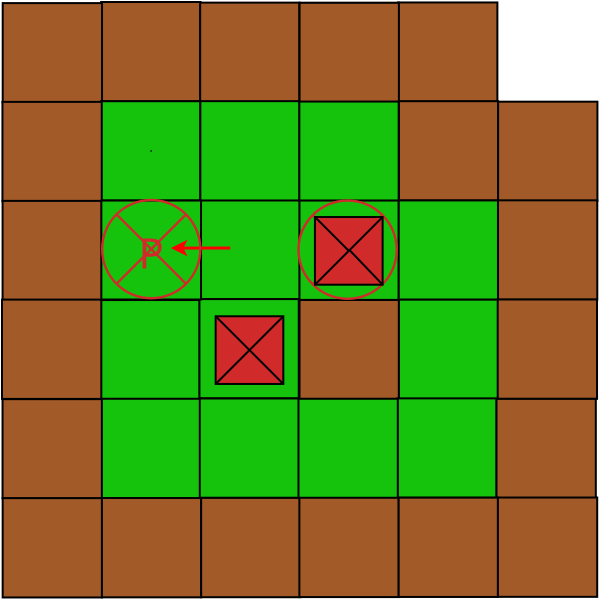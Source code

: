 <?xml version="1.0" encoding="UTF-8"?>
<dia:diagram xmlns:dia="http://www.lysator.liu.se/~alla/dia/">
  <dia:layer name="Background" visible="true" connectable="true" active="true">
    <dia:object type="Standard - Box" version="0" id="O0">
      <dia:attribute name="obj_pos">
        <dia:point val="15.1,10.011"/>
      </dia:attribute>
      <dia:attribute name="obj_bb">
        <dia:rectangle val="15.05,9.961;20.116,15.027"/>
      </dia:attribute>
      <dia:attribute name="elem_corner">
        <dia:point val="15.1,10.011"/>
      </dia:attribute>
      <dia:attribute name="elem_width">
        <dia:real val="4.966"/>
      </dia:attribute>
      <dia:attribute name="elem_height">
        <dia:real val="4.966"/>
      </dia:attribute>
      <dia:attribute name="inner_color">
        <dia:color val="#a15a28ff"/>
      </dia:attribute>
      <dia:attribute name="show_background">
        <dia:boolean val="true"/>
      </dia:attribute>
      <dia:attribute name="aspect">
        <dia:enum val="2"/>
      </dia:attribute>
    </dia:object>
    <dia:object type="Standard - Box" version="0" id="O1">
      <dia:attribute name="obj_pos">
        <dia:point val="20.05,10.042"/>
      </dia:attribute>
      <dia:attribute name="obj_bb">
        <dia:rectangle val="20.0,9.992;25.065,15.058"/>
      </dia:attribute>
      <dia:attribute name="elem_corner">
        <dia:point val="20.05,10.042"/>
      </dia:attribute>
      <dia:attribute name="elem_width">
        <dia:real val="4.966"/>
      </dia:attribute>
      <dia:attribute name="elem_height">
        <dia:real val="4.966"/>
      </dia:attribute>
      <dia:attribute name="inner_color">
        <dia:color val="#a15a28ff"/>
      </dia:attribute>
      <dia:attribute name="show_background">
        <dia:boolean val="true"/>
      </dia:attribute>
      <dia:attribute name="aspect">
        <dia:enum val="2"/>
      </dia:attribute>
    </dia:object>
    <dia:object type="Standard - Box" version="0" id="O2">
      <dia:attribute name="obj_pos">
        <dia:point val="10.177,10.066"/>
      </dia:attribute>
      <dia:attribute name="obj_bb">
        <dia:rectangle val="10.127,10.016;15.192,15.082"/>
      </dia:attribute>
      <dia:attribute name="elem_corner">
        <dia:point val="10.177,10.066"/>
      </dia:attribute>
      <dia:attribute name="elem_width">
        <dia:real val="4.966"/>
      </dia:attribute>
      <dia:attribute name="elem_height">
        <dia:real val="4.966"/>
      </dia:attribute>
      <dia:attribute name="inner_color">
        <dia:color val="#a15a28ff"/>
      </dia:attribute>
      <dia:attribute name="show_background">
        <dia:boolean val="true"/>
      </dia:attribute>
      <dia:attribute name="aspect">
        <dia:enum val="2"/>
      </dia:attribute>
    </dia:object>
    <dia:object type="Standard - Box" version="0" id="O3">
      <dia:attribute name="obj_pos">
        <dia:point val="15.09,14.972"/>
      </dia:attribute>
      <dia:attribute name="obj_bb">
        <dia:rectangle val="15.04,14.922;20.105,19.988"/>
      </dia:attribute>
      <dia:attribute name="elem_corner">
        <dia:point val="15.09,14.972"/>
      </dia:attribute>
      <dia:attribute name="elem_width">
        <dia:real val="4.966"/>
      </dia:attribute>
      <dia:attribute name="elem_height">
        <dia:real val="4.966"/>
      </dia:attribute>
      <dia:attribute name="inner_color">
        <dia:color val="#15c30dff"/>
      </dia:attribute>
      <dia:attribute name="show_background">
        <dia:boolean val="true"/>
      </dia:attribute>
      <dia:attribute name="aspect">
        <dia:enum val="2"/>
      </dia:attribute>
    </dia:object>
    <dia:object type="Standard - Box" version="0" id="O4">
      <dia:attribute name="obj_pos">
        <dia:point val="10.164,15.005"/>
      </dia:attribute>
      <dia:attribute name="obj_bb">
        <dia:rectangle val="10.114,14.954;15.18,20.02"/>
      </dia:attribute>
      <dia:attribute name="elem_corner">
        <dia:point val="10.164,15.005"/>
      </dia:attribute>
      <dia:attribute name="elem_width">
        <dia:real val="4.966"/>
      </dia:attribute>
      <dia:attribute name="elem_height">
        <dia:real val="4.966"/>
      </dia:attribute>
      <dia:attribute name="inner_color">
        <dia:color val="#a15a28ff"/>
      </dia:attribute>
      <dia:attribute name="show_background">
        <dia:boolean val="true"/>
      </dia:attribute>
      <dia:attribute name="aspect">
        <dia:enum val="2"/>
      </dia:attribute>
    </dia:object>
    <dia:object type="Standard - Box" version="0" id="O5">
      <dia:attribute name="obj_pos">
        <dia:point val="10.171,19.955"/>
      </dia:attribute>
      <dia:attribute name="obj_bb">
        <dia:rectangle val="10.12,19.905;15.186,24.971"/>
      </dia:attribute>
      <dia:attribute name="elem_corner">
        <dia:point val="10.171,19.955"/>
      </dia:attribute>
      <dia:attribute name="elem_width">
        <dia:real val="4.966"/>
      </dia:attribute>
      <dia:attribute name="elem_height">
        <dia:real val="4.966"/>
      </dia:attribute>
      <dia:attribute name="inner_color">
        <dia:color val="#a15a28ff"/>
      </dia:attribute>
      <dia:attribute name="show_background">
        <dia:boolean val="true"/>
      </dia:attribute>
      <dia:attribute name="aspect">
        <dia:enum val="2"/>
      </dia:attribute>
    </dia:object>
    <dia:object type="Standard - Box" version="0" id="O6">
      <dia:attribute name="obj_pos">
        <dia:point val="20.07,19.91"/>
      </dia:attribute>
      <dia:attribute name="obj_bb">
        <dia:rectangle val="20.02,19.86;25.086,24.926"/>
      </dia:attribute>
      <dia:attribute name="elem_corner">
        <dia:point val="20.07,19.91"/>
      </dia:attribute>
      <dia:attribute name="elem_width">
        <dia:real val="4.966"/>
      </dia:attribute>
      <dia:attribute name="elem_height">
        <dia:real val="4.966"/>
      </dia:attribute>
      <dia:attribute name="inner_color">
        <dia:color val="#15c30dff"/>
      </dia:attribute>
      <dia:attribute name="show_background">
        <dia:boolean val="true"/>
      </dia:attribute>
      <dia:attribute name="aspect">
        <dia:enum val="2"/>
      </dia:attribute>
    </dia:object>
    <dia:object type="Standard - Box" version="0" id="O7">
      <dia:attribute name="obj_pos">
        <dia:point val="20.059,14.969"/>
      </dia:attribute>
      <dia:attribute name="obj_bb">
        <dia:rectangle val="20.009,14.919;25.075,19.985"/>
      </dia:attribute>
      <dia:attribute name="elem_corner">
        <dia:point val="20.059,14.969"/>
      </dia:attribute>
      <dia:attribute name="elem_width">
        <dia:real val="4.966"/>
      </dia:attribute>
      <dia:attribute name="elem_height">
        <dia:real val="4.966"/>
      </dia:attribute>
      <dia:attribute name="inner_color">
        <dia:color val="#15c30dff"/>
      </dia:attribute>
      <dia:attribute name="show_background">
        <dia:boolean val="true"/>
      </dia:attribute>
      <dia:attribute name="aspect">
        <dia:enum val="2"/>
      </dia:attribute>
    </dia:object>
    <dia:object type="Standard - Box" version="0" id="O8">
      <dia:attribute name="obj_pos">
        <dia:point val="25.027,10.054"/>
      </dia:attribute>
      <dia:attribute name="obj_bb">
        <dia:rectangle val="24.977,10.004;30.043,15.07"/>
      </dia:attribute>
      <dia:attribute name="elem_corner">
        <dia:point val="25.027,10.054"/>
      </dia:attribute>
      <dia:attribute name="elem_width">
        <dia:real val="4.966"/>
      </dia:attribute>
      <dia:attribute name="elem_height">
        <dia:real val="4.966"/>
      </dia:attribute>
      <dia:attribute name="show_background">
        <dia:boolean val="true"/>
      </dia:attribute>
      <dia:attribute name="aspect">
        <dia:enum val="2"/>
      </dia:attribute>
    </dia:object>
    <dia:object type="Standard - Box" version="0" id="O9">
      <dia:attribute name="obj_pos">
        <dia:point val="25.031,14.985"/>
      </dia:attribute>
      <dia:attribute name="obj_bb">
        <dia:rectangle val="24.981,14.935;30.046,20.001"/>
      </dia:attribute>
      <dia:attribute name="elem_corner">
        <dia:point val="25.031,14.985"/>
      </dia:attribute>
      <dia:attribute name="elem_width">
        <dia:real val="4.966"/>
      </dia:attribute>
      <dia:attribute name="elem_height">
        <dia:real val="4.966"/>
      </dia:attribute>
      <dia:attribute name="show_background">
        <dia:boolean val="true"/>
      </dia:attribute>
      <dia:attribute name="aspect">
        <dia:enum val="2"/>
      </dia:attribute>
    </dia:object>
    <dia:object type="Standard - Box" version="0" id="O10">
      <dia:attribute name="obj_pos">
        <dia:point val="25.04,19.939"/>
      </dia:attribute>
      <dia:attribute name="obj_bb">
        <dia:rectangle val="24.99,19.889;30.055,24.955"/>
      </dia:attribute>
      <dia:attribute name="elem_corner">
        <dia:point val="25.04,19.939"/>
      </dia:attribute>
      <dia:attribute name="elem_width">
        <dia:real val="4.966"/>
      </dia:attribute>
      <dia:attribute name="elem_height">
        <dia:real val="4.966"/>
      </dia:attribute>
      <dia:attribute name="show_background">
        <dia:boolean val="true"/>
      </dia:attribute>
      <dia:attribute name="aspect">
        <dia:enum val="2"/>
      </dia:attribute>
    </dia:object>
    <dia:object type="Standard - Box" version="0" id="O11">
      <dia:attribute name="obj_pos">
        <dia:point val="29.945,10.034"/>
      </dia:attribute>
      <dia:attribute name="obj_bb">
        <dia:rectangle val="29.895,9.984;34.961,15.05"/>
      </dia:attribute>
      <dia:attribute name="elem_corner">
        <dia:point val="29.945,10.034"/>
      </dia:attribute>
      <dia:attribute name="elem_width">
        <dia:real val="4.966"/>
      </dia:attribute>
      <dia:attribute name="elem_height">
        <dia:real val="4.966"/>
      </dia:attribute>
      <dia:attribute name="inner_color">
        <dia:color val="#a15a28ff"/>
      </dia:attribute>
      <dia:attribute name="show_background">
        <dia:boolean val="true"/>
      </dia:attribute>
      <dia:attribute name="aspect">
        <dia:enum val="2"/>
      </dia:attribute>
    </dia:object>
    <dia:object type="Standard - Box" version="0" id="O12">
      <dia:attribute name="obj_pos">
        <dia:point val="25.021,10.051"/>
      </dia:attribute>
      <dia:attribute name="obj_bb">
        <dia:rectangle val="24.971,10.001;30.037,15.066"/>
      </dia:attribute>
      <dia:attribute name="elem_corner">
        <dia:point val="25.021,10.051"/>
      </dia:attribute>
      <dia:attribute name="elem_width">
        <dia:real val="4.966"/>
      </dia:attribute>
      <dia:attribute name="elem_height">
        <dia:real val="4.966"/>
      </dia:attribute>
      <dia:attribute name="inner_color">
        <dia:color val="#a15a28ff"/>
      </dia:attribute>
      <dia:attribute name="show_background">
        <dia:boolean val="true"/>
      </dia:attribute>
      <dia:attribute name="aspect">
        <dia:enum val="2"/>
      </dia:attribute>
    </dia:object>
    <dia:object type="Standard - Box" version="0" id="O13">
      <dia:attribute name="obj_pos">
        <dia:point val="29.984,14.97"/>
      </dia:attribute>
      <dia:attribute name="obj_bb">
        <dia:rectangle val="29.934,14.92;35.0,19.986"/>
      </dia:attribute>
      <dia:attribute name="elem_corner">
        <dia:point val="29.984,14.97"/>
      </dia:attribute>
      <dia:attribute name="elem_width">
        <dia:real val="4.966"/>
      </dia:attribute>
      <dia:attribute name="elem_height">
        <dia:real val="4.966"/>
      </dia:attribute>
      <dia:attribute name="inner_color">
        <dia:color val="#a15a28ff"/>
      </dia:attribute>
      <dia:attribute name="show_background">
        <dia:boolean val="true"/>
      </dia:attribute>
      <dia:attribute name="aspect">
        <dia:enum val="2"/>
      </dia:attribute>
    </dia:object>
    <dia:object type="Standard - Box" version="0" id="O14">
      <dia:attribute name="obj_pos">
        <dia:point val="34.947,14.995"/>
      </dia:attribute>
      <dia:attribute name="obj_bb">
        <dia:rectangle val="34.897,14.945;39.962,20.011"/>
      </dia:attribute>
      <dia:attribute name="elem_corner">
        <dia:point val="34.947,14.995"/>
      </dia:attribute>
      <dia:attribute name="elem_width">
        <dia:real val="4.966"/>
      </dia:attribute>
      <dia:attribute name="elem_height">
        <dia:real val="4.966"/>
      </dia:attribute>
      <dia:attribute name="inner_color">
        <dia:color val="#a15a28ff"/>
      </dia:attribute>
      <dia:attribute name="show_background">
        <dia:boolean val="true"/>
      </dia:attribute>
      <dia:attribute name="aspect">
        <dia:enum val="2"/>
      </dia:attribute>
    </dia:object>
    <dia:object type="Standard - Box" version="0" id="O15">
      <dia:attribute name="obj_pos">
        <dia:point val="25.009,14.989"/>
      </dia:attribute>
      <dia:attribute name="obj_bb">
        <dia:rectangle val="24.959,14.939;30.025,20.004"/>
      </dia:attribute>
      <dia:attribute name="elem_corner">
        <dia:point val="25.009,14.989"/>
      </dia:attribute>
      <dia:attribute name="elem_width">
        <dia:real val="4.966"/>
      </dia:attribute>
      <dia:attribute name="elem_height">
        <dia:real val="4.966"/>
      </dia:attribute>
      <dia:attribute name="inner_color">
        <dia:color val="#15c30dff"/>
      </dia:attribute>
      <dia:attribute name="show_background">
        <dia:boolean val="true"/>
      </dia:attribute>
      <dia:attribute name="aspect">
        <dia:enum val="2"/>
      </dia:attribute>
    </dia:object>
    <dia:object type="Standard - Box" version="0" id="O16">
      <dia:attribute name="obj_pos">
        <dia:point val="25.015,19.939"/>
      </dia:attribute>
      <dia:attribute name="obj_bb">
        <dia:rectangle val="24.965,19.889;30.031,24.955"/>
      </dia:attribute>
      <dia:attribute name="elem_corner">
        <dia:point val="25.015,19.939"/>
      </dia:attribute>
      <dia:attribute name="elem_width">
        <dia:real val="4.966"/>
      </dia:attribute>
      <dia:attribute name="elem_height">
        <dia:real val="4.966"/>
      </dia:attribute>
      <dia:attribute name="inner_color">
        <dia:color val="#15c30dff"/>
      </dia:attribute>
      <dia:attribute name="show_background">
        <dia:boolean val="true"/>
      </dia:attribute>
      <dia:attribute name="aspect">
        <dia:enum val="2"/>
      </dia:attribute>
    </dia:object>
    <dia:object type="Standard - Box" version="0" id="O17">
      <dia:attribute name="obj_pos">
        <dia:point val="29.978,19.933"/>
      </dia:attribute>
      <dia:attribute name="obj_bb">
        <dia:rectangle val="29.928,19.883;34.994,24.948"/>
      </dia:attribute>
      <dia:attribute name="elem_corner">
        <dia:point val="29.978,19.933"/>
      </dia:attribute>
      <dia:attribute name="elem_width">
        <dia:real val="4.966"/>
      </dia:attribute>
      <dia:attribute name="elem_height">
        <dia:real val="4.966"/>
      </dia:attribute>
      <dia:attribute name="inner_color">
        <dia:color val="#15c30dff"/>
      </dia:attribute>
      <dia:attribute name="show_background">
        <dia:boolean val="true"/>
      </dia:attribute>
      <dia:attribute name="aspect">
        <dia:enum val="2"/>
      </dia:attribute>
    </dia:object>
    <dia:object type="Standard - Box" version="0" id="O18">
      <dia:attribute name="obj_pos">
        <dia:point val="34.94,19.927"/>
      </dia:attribute>
      <dia:attribute name="obj_bb">
        <dia:rectangle val="34.89,19.877;39.956,24.942"/>
      </dia:attribute>
      <dia:attribute name="elem_corner">
        <dia:point val="34.94,19.927"/>
      </dia:attribute>
      <dia:attribute name="elem_width">
        <dia:real val="4.966"/>
      </dia:attribute>
      <dia:attribute name="elem_height">
        <dia:real val="4.966"/>
      </dia:attribute>
      <dia:attribute name="inner_color">
        <dia:color val="#a15a28ff"/>
      </dia:attribute>
      <dia:attribute name="show_background">
        <dia:boolean val="true"/>
      </dia:attribute>
      <dia:attribute name="aspect">
        <dia:enum val="2"/>
      </dia:attribute>
    </dia:object>
    <dia:object type="Standard - Box" version="0" id="O19">
      <dia:attribute name="obj_pos">
        <dia:point val="15.064,24.913"/>
      </dia:attribute>
      <dia:attribute name="obj_bb">
        <dia:rectangle val="15.014,24.863;20.079,29.929"/>
      </dia:attribute>
      <dia:attribute name="elem_corner">
        <dia:point val="15.064,24.913"/>
      </dia:attribute>
      <dia:attribute name="elem_width">
        <dia:real val="4.966"/>
      </dia:attribute>
      <dia:attribute name="elem_height">
        <dia:real val="4.966"/>
      </dia:attribute>
      <dia:attribute name="inner_color">
        <dia:color val="#15c30dff"/>
      </dia:attribute>
      <dia:attribute name="show_background">
        <dia:boolean val="true"/>
      </dia:attribute>
      <dia:attribute name="aspect">
        <dia:enum val="2"/>
      </dia:attribute>
    </dia:object>
    <dia:object type="Standard - Box" version="0" id="O20">
      <dia:attribute name="obj_pos">
        <dia:point val="20.013,24.866"/>
      </dia:attribute>
      <dia:attribute name="obj_bb">
        <dia:rectangle val="19.963,24.817;25.029,29.882"/>
      </dia:attribute>
      <dia:attribute name="elem_corner">
        <dia:point val="20.013,24.866"/>
      </dia:attribute>
      <dia:attribute name="elem_width">
        <dia:real val="4.966"/>
      </dia:attribute>
      <dia:attribute name="elem_height">
        <dia:real val="4.966"/>
      </dia:attribute>
      <dia:attribute name="inner_color">
        <dia:color val="#15c30dff"/>
      </dia:attribute>
      <dia:attribute name="show_background">
        <dia:boolean val="true"/>
      </dia:attribute>
      <dia:attribute name="aspect">
        <dia:enum val="2"/>
      </dia:attribute>
    </dia:object>
    <dia:object type="Standard - Box" version="0" id="O21">
      <dia:attribute name="obj_pos">
        <dia:point val="10.142,24.891"/>
      </dia:attribute>
      <dia:attribute name="obj_bb">
        <dia:rectangle val="10.092,24.841;15.158,29.907"/>
      </dia:attribute>
      <dia:attribute name="elem_corner">
        <dia:point val="10.142,24.891"/>
      </dia:attribute>
      <dia:attribute name="elem_width">
        <dia:real val="4.966"/>
      </dia:attribute>
      <dia:attribute name="elem_height">
        <dia:real val="4.966"/>
      </dia:attribute>
      <dia:attribute name="inner_color">
        <dia:color val="#a15a28ff"/>
      </dia:attribute>
      <dia:attribute name="show_background">
        <dia:boolean val="true"/>
      </dia:attribute>
      <dia:attribute name="aspect">
        <dia:enum val="2"/>
      </dia:attribute>
    </dia:object>
    <dia:object type="Standard - Box" version="0" id="O22">
      <dia:attribute name="obj_pos">
        <dia:point val="15.107,29.849"/>
      </dia:attribute>
      <dia:attribute name="obj_bb">
        <dia:rectangle val="15.057,29.799;20.123,34.865"/>
      </dia:attribute>
      <dia:attribute name="elem_corner">
        <dia:point val="15.107,29.849"/>
      </dia:attribute>
      <dia:attribute name="elem_width">
        <dia:real val="4.966"/>
      </dia:attribute>
      <dia:attribute name="elem_height">
        <dia:real val="4.966"/>
      </dia:attribute>
      <dia:attribute name="inner_color">
        <dia:color val="#15c30dff"/>
      </dia:attribute>
      <dia:attribute name="show_background">
        <dia:boolean val="true"/>
      </dia:attribute>
      <dia:attribute name="aspect">
        <dia:enum val="2"/>
      </dia:attribute>
    </dia:object>
    <dia:object type="Standard - Box" version="0" id="O23">
      <dia:attribute name="obj_pos">
        <dia:point val="20.031,29.835"/>
      </dia:attribute>
      <dia:attribute name="obj_bb">
        <dia:rectangle val="19.981,29.785;25.047,34.851"/>
      </dia:attribute>
      <dia:attribute name="elem_corner">
        <dia:point val="20.031,29.835"/>
      </dia:attribute>
      <dia:attribute name="elem_width">
        <dia:real val="4.966"/>
      </dia:attribute>
      <dia:attribute name="elem_height">
        <dia:real val="4.966"/>
      </dia:attribute>
      <dia:attribute name="inner_color">
        <dia:color val="#15c30dff"/>
      </dia:attribute>
      <dia:attribute name="show_background">
        <dia:boolean val="true"/>
      </dia:attribute>
      <dia:attribute name="aspect">
        <dia:enum val="2"/>
      </dia:attribute>
    </dia:object>
    <dia:object type="Standard - Box" version="0" id="O24">
      <dia:attribute name="obj_pos">
        <dia:point val="10.169,29.868"/>
      </dia:attribute>
      <dia:attribute name="obj_bb">
        <dia:rectangle val="10.119,29.818;15.184,34.883"/>
      </dia:attribute>
      <dia:attribute name="elem_corner">
        <dia:point val="10.169,29.868"/>
      </dia:attribute>
      <dia:attribute name="elem_width">
        <dia:real val="4.966"/>
      </dia:attribute>
      <dia:attribute name="elem_height">
        <dia:real val="4.966"/>
      </dia:attribute>
      <dia:attribute name="inner_color">
        <dia:color val="#a15a28ff"/>
      </dia:attribute>
      <dia:attribute name="show_background">
        <dia:boolean val="true"/>
      </dia:attribute>
      <dia:attribute name="aspect">
        <dia:enum val="2"/>
      </dia:attribute>
    </dia:object>
    <dia:object type="Standard - Box" version="0" id="O25">
      <dia:attribute name="obj_pos">
        <dia:point val="10.175,34.818"/>
      </dia:attribute>
      <dia:attribute name="obj_bb">
        <dia:rectangle val="10.125,34.768;15.191,39.834"/>
      </dia:attribute>
      <dia:attribute name="elem_corner">
        <dia:point val="10.175,34.818"/>
      </dia:attribute>
      <dia:attribute name="elem_width">
        <dia:real val="4.966"/>
      </dia:attribute>
      <dia:attribute name="elem_height">
        <dia:real val="4.966"/>
      </dia:attribute>
      <dia:attribute name="inner_color">
        <dia:color val="#a15a28ff"/>
      </dia:attribute>
      <dia:attribute name="show_background">
        <dia:boolean val="true"/>
      </dia:attribute>
      <dia:attribute name="aspect">
        <dia:enum val="2"/>
      </dia:attribute>
    </dia:object>
    <dia:object type="Standard - Box" version="0" id="O26">
      <dia:attribute name="obj_pos">
        <dia:point val="15.137,34.812"/>
      </dia:attribute>
      <dia:attribute name="obj_bb">
        <dia:rectangle val="15.087,34.762;20.153,39.828"/>
      </dia:attribute>
      <dia:attribute name="elem_corner">
        <dia:point val="15.137,34.812"/>
      </dia:attribute>
      <dia:attribute name="elem_width">
        <dia:real val="4.966"/>
      </dia:attribute>
      <dia:attribute name="elem_height">
        <dia:real val="4.966"/>
      </dia:attribute>
      <dia:attribute name="inner_color">
        <dia:color val="#a15a28ff"/>
      </dia:attribute>
      <dia:attribute name="show_background">
        <dia:boolean val="true"/>
      </dia:attribute>
      <dia:attribute name="aspect">
        <dia:enum val="2"/>
      </dia:attribute>
    </dia:object>
    <dia:object type="Standard - Box" version="0" id="O27">
      <dia:attribute name="obj_pos">
        <dia:point val="20.1,34.806"/>
      </dia:attribute>
      <dia:attribute name="obj_bb">
        <dia:rectangle val="20.05,34.756;25.116,39.821"/>
      </dia:attribute>
      <dia:attribute name="elem_corner">
        <dia:point val="20.1,34.806"/>
      </dia:attribute>
      <dia:attribute name="elem_width">
        <dia:real val="4.966"/>
      </dia:attribute>
      <dia:attribute name="elem_height">
        <dia:real val="4.966"/>
      </dia:attribute>
      <dia:attribute name="inner_color">
        <dia:color val="#a15a28ff"/>
      </dia:attribute>
      <dia:attribute name="show_background">
        <dia:boolean val="true"/>
      </dia:attribute>
      <dia:attribute name="aspect">
        <dia:enum val="2"/>
      </dia:attribute>
    </dia:object>
    <dia:object type="Standard - Box" version="0" id="O28">
      <dia:attribute name="obj_pos">
        <dia:point val="29.977,24.894"/>
      </dia:attribute>
      <dia:attribute name="obj_bb">
        <dia:rectangle val="29.927,24.844;34.993,29.91"/>
      </dia:attribute>
      <dia:attribute name="elem_corner">
        <dia:point val="29.977,24.894"/>
      </dia:attribute>
      <dia:attribute name="elem_width">
        <dia:real val="4.966"/>
      </dia:attribute>
      <dia:attribute name="elem_height">
        <dia:real val="4.966"/>
      </dia:attribute>
      <dia:attribute name="inner_color">
        <dia:color val="#15c30dff"/>
      </dia:attribute>
      <dia:attribute name="show_background">
        <dia:boolean val="true"/>
      </dia:attribute>
      <dia:attribute name="aspect">
        <dia:enum val="2"/>
      </dia:attribute>
    </dia:object>
    <dia:object type="Standard - Box" version="0" id="O29">
      <dia:attribute name="obj_pos">
        <dia:point val="34.927,24.886"/>
      </dia:attribute>
      <dia:attribute name="obj_bb">
        <dia:rectangle val="34.877,24.836;39.943,29.902"/>
      </dia:attribute>
      <dia:attribute name="elem_corner">
        <dia:point val="34.927,24.886"/>
      </dia:attribute>
      <dia:attribute name="elem_width">
        <dia:real val="4.966"/>
      </dia:attribute>
      <dia:attribute name="elem_height">
        <dia:real val="4.966"/>
      </dia:attribute>
      <dia:attribute name="inner_color">
        <dia:color val="#a15a28ff"/>
      </dia:attribute>
      <dia:attribute name="show_background">
        <dia:boolean val="true"/>
      </dia:attribute>
      <dia:attribute name="aspect">
        <dia:enum val="2"/>
      </dia:attribute>
    </dia:object>
    <dia:object type="Standard - Box" version="0" id="O30">
      <dia:attribute name="obj_pos">
        <dia:point val="25.017,24.911"/>
      </dia:attribute>
      <dia:attribute name="obj_bb">
        <dia:rectangle val="24.967,24.861;30.033,29.926"/>
      </dia:attribute>
      <dia:attribute name="elem_corner">
        <dia:point val="25.017,24.911"/>
      </dia:attribute>
      <dia:attribute name="elem_width">
        <dia:real val="4.966"/>
      </dia:attribute>
      <dia:attribute name="elem_height">
        <dia:real val="4.966"/>
      </dia:attribute>
      <dia:attribute name="inner_color">
        <dia:color val="#a15a28ff"/>
      </dia:attribute>
      <dia:attribute name="show_background">
        <dia:boolean val="true"/>
      </dia:attribute>
      <dia:attribute name="aspect">
        <dia:enum val="2"/>
      </dia:attribute>
    </dia:object>
    <dia:object type="Standard - Box" version="0" id="O31">
      <dia:attribute name="obj_pos">
        <dia:point val="29.905,29.83"/>
      </dia:attribute>
      <dia:attribute name="obj_bb">
        <dia:rectangle val="29.855,29.78;34.921,34.846"/>
      </dia:attribute>
      <dia:attribute name="elem_corner">
        <dia:point val="29.905,29.83"/>
      </dia:attribute>
      <dia:attribute name="elem_width">
        <dia:real val="4.966"/>
      </dia:attribute>
      <dia:attribute name="elem_height">
        <dia:real val="4.966"/>
      </dia:attribute>
      <dia:attribute name="inner_color">
        <dia:color val="#15c30dff"/>
      </dia:attribute>
      <dia:attribute name="show_background">
        <dia:boolean val="true"/>
      </dia:attribute>
      <dia:attribute name="aspect">
        <dia:enum val="2"/>
      </dia:attribute>
    </dia:object>
    <dia:object type="Standard - Box" version="0" id="O32">
      <dia:attribute name="obj_pos">
        <dia:point val="34.867,29.855"/>
      </dia:attribute>
      <dia:attribute name="obj_bb">
        <dia:rectangle val="34.818,29.805;39.883,34.87"/>
      </dia:attribute>
      <dia:attribute name="elem_corner">
        <dia:point val="34.867,29.855"/>
      </dia:attribute>
      <dia:attribute name="elem_width">
        <dia:real val="4.966"/>
      </dia:attribute>
      <dia:attribute name="elem_height">
        <dia:real val="4.966"/>
      </dia:attribute>
      <dia:attribute name="inner_color">
        <dia:color val="#a15a28ff"/>
      </dia:attribute>
      <dia:attribute name="show_background">
        <dia:boolean val="true"/>
      </dia:attribute>
      <dia:attribute name="aspect">
        <dia:enum val="2"/>
      </dia:attribute>
    </dia:object>
    <dia:object type="Standard - Box" version="0" id="O33">
      <dia:attribute name="obj_pos">
        <dia:point val="24.966,29.849"/>
      </dia:attribute>
      <dia:attribute name="obj_bb">
        <dia:rectangle val="24.916,29.799;29.982,34.864"/>
      </dia:attribute>
      <dia:attribute name="elem_corner">
        <dia:point val="24.966,29.849"/>
      </dia:attribute>
      <dia:attribute name="elem_width">
        <dia:real val="4.966"/>
      </dia:attribute>
      <dia:attribute name="elem_height">
        <dia:real val="4.966"/>
      </dia:attribute>
      <dia:attribute name="inner_color">
        <dia:color val="#15c30dff"/>
      </dia:attribute>
      <dia:attribute name="show_background">
        <dia:boolean val="true"/>
      </dia:attribute>
      <dia:attribute name="aspect">
        <dia:enum val="2"/>
      </dia:attribute>
    </dia:object>
    <dia:object type="Standard - Box" version="0" id="O34">
      <dia:attribute name="obj_pos">
        <dia:point val="25.011,34.799"/>
      </dia:attribute>
      <dia:attribute name="obj_bb">
        <dia:rectangle val="24.961,34.749;30.027,39.815"/>
      </dia:attribute>
      <dia:attribute name="elem_corner">
        <dia:point val="25.011,34.799"/>
      </dia:attribute>
      <dia:attribute name="elem_width">
        <dia:real val="4.966"/>
      </dia:attribute>
      <dia:attribute name="elem_height">
        <dia:real val="4.966"/>
      </dia:attribute>
      <dia:attribute name="inner_color">
        <dia:color val="#a15a28ff"/>
      </dia:attribute>
      <dia:attribute name="show_background">
        <dia:boolean val="true"/>
      </dia:attribute>
      <dia:attribute name="aspect">
        <dia:enum val="2"/>
      </dia:attribute>
    </dia:object>
    <dia:object type="Standard - Box" version="0" id="O35">
      <dia:attribute name="obj_pos">
        <dia:point val="29.974,34.793"/>
      </dia:attribute>
      <dia:attribute name="obj_bb">
        <dia:rectangle val="29.924,34.743;34.989,39.809"/>
      </dia:attribute>
      <dia:attribute name="elem_corner">
        <dia:point val="29.974,34.793"/>
      </dia:attribute>
      <dia:attribute name="elem_width">
        <dia:real val="4.966"/>
      </dia:attribute>
      <dia:attribute name="elem_height">
        <dia:real val="4.966"/>
      </dia:attribute>
      <dia:attribute name="inner_color">
        <dia:color val="#a15a28ff"/>
      </dia:attribute>
      <dia:attribute name="show_background">
        <dia:boolean val="true"/>
      </dia:attribute>
      <dia:attribute name="aspect">
        <dia:enum val="2"/>
      </dia:attribute>
    </dia:object>
    <dia:object type="Standard - Box" version="0" id="O36">
      <dia:attribute name="obj_pos">
        <dia:point val="34.936,34.787"/>
      </dia:attribute>
      <dia:attribute name="obj_bb">
        <dia:rectangle val="34.886,34.737;39.952,39.803"/>
      </dia:attribute>
      <dia:attribute name="elem_corner">
        <dia:point val="34.936,34.787"/>
      </dia:attribute>
      <dia:attribute name="elem_width">
        <dia:real val="4.966"/>
      </dia:attribute>
      <dia:attribute name="elem_height">
        <dia:real val="4.966"/>
      </dia:attribute>
      <dia:attribute name="inner_color">
        <dia:color val="#a15a28ff"/>
      </dia:attribute>
      <dia:attribute name="show_background">
        <dia:boolean val="true"/>
      </dia:attribute>
      <dia:attribute name="aspect">
        <dia:enum val="2"/>
      </dia:attribute>
    </dia:object>
    <dia:object type="Flowchart - Summing Junction" version="1" id="O37">
      <dia:attribute name="obj_pos">
        <dia:point val="24.966,19.939"/>
      </dia:attribute>
      <dia:attribute name="obj_bb">
        <dia:rectangle val="24.846,19.819;29.998,24.97"/>
      </dia:attribute>
      <dia:attribute name="meta">
        <dia:composite type="dict"/>
      </dia:attribute>
      <dia:attribute name="elem_corner">
        <dia:point val="24.966,19.939"/>
      </dia:attribute>
      <dia:attribute name="elem_width">
        <dia:real val="4.912"/>
      </dia:attribute>
      <dia:attribute name="elem_height">
        <dia:real val="4.912"/>
      </dia:attribute>
      <dia:attribute name="line_width">
        <dia:real val="0.12"/>
      </dia:attribute>
      <dia:attribute name="line_colour">
        <dia:color val="#d02a2aff"/>
      </dia:attribute>
      <dia:attribute name="fill_colour">
        <dia:color val="#15c30dff"/>
      </dia:attribute>
      <dia:attribute name="show_background">
        <dia:boolean val="true"/>
      </dia:attribute>
      <dia:attribute name="line_style">
        <dia:enum val="0"/>
        <dia:real val="1"/>
      </dia:attribute>
      <dia:attribute name="flip_horizontal">
        <dia:boolean val="false"/>
      </dia:attribute>
      <dia:attribute name="flip_vertical">
        <dia:boolean val="false"/>
      </dia:attribute>
      <dia:attribute name="subscale">
        <dia:real val="1"/>
      </dia:attribute>
    </dia:object>
    <dia:object type="Standard - Box" version="0" id="O38">
      <dia:attribute name="obj_pos">
        <dia:point val="20.824,25.725"/>
      </dia:attribute>
      <dia:attribute name="obj_bb">
        <dia:rectangle val="20.774,25.675;24.257,29.159"/>
      </dia:attribute>
      <dia:attribute name="elem_corner">
        <dia:point val="20.824,25.725"/>
      </dia:attribute>
      <dia:attribute name="elem_width">
        <dia:real val="3.384"/>
      </dia:attribute>
      <dia:attribute name="elem_height">
        <dia:real val="3.384"/>
      </dia:attribute>
      <dia:attribute name="inner_color">
        <dia:color val="#d02a2aff"/>
      </dia:attribute>
      <dia:attribute name="show_background">
        <dia:boolean val="true"/>
      </dia:attribute>
      <dia:attribute name="aspect">
        <dia:enum val="2"/>
      </dia:attribute>
    </dia:object>
    <dia:object type="Standard - Line" version="0" id="O39">
      <dia:attribute name="obj_pos">
        <dia:point val="22.515,27.417"/>
      </dia:attribute>
      <dia:attribute name="obj_bb">
        <dia:rectangle val="22.515,27.417;22.515,27.417"/>
      </dia:attribute>
      <dia:attribute name="conn_endpoints">
        <dia:point val="22.515,27.417"/>
        <dia:point val="22.515,27.417"/>
      </dia:attribute>
      <dia:attribute name="numcp">
        <dia:int val="1"/>
      </dia:attribute>
      <dia:connections>
        <dia:connection handle="0" to="O38" connection="8"/>
        <dia:connection handle="1" to="O38" connection="8"/>
      </dia:connections>
    </dia:object>
    <dia:object type="Standard - Line" version="0" id="O40">
      <dia:attribute name="obj_pos">
        <dia:point val="24.207,25.725"/>
      </dia:attribute>
      <dia:attribute name="obj_bb">
        <dia:rectangle val="22.445,25.655;24.278,27.488"/>
      </dia:attribute>
      <dia:attribute name="conn_endpoints">
        <dia:point val="24.207,25.725"/>
        <dia:point val="22.515,27.417"/>
      </dia:attribute>
      <dia:attribute name="numcp">
        <dia:int val="1"/>
      </dia:attribute>
      <dia:connections>
        <dia:connection handle="0" to="O38" connection="2"/>
        <dia:connection handle="1" to="O38" connection="8"/>
      </dia:connections>
    </dia:object>
    <dia:object type="Standard - Line" version="0" id="O41">
      <dia:attribute name="obj_pos">
        <dia:point val="20.824,29.109"/>
      </dia:attribute>
      <dia:attribute name="obj_bb">
        <dia:rectangle val="20.753,27.346;22.586,29.18"/>
      </dia:attribute>
      <dia:attribute name="conn_endpoints">
        <dia:point val="20.824,29.109"/>
        <dia:point val="22.515,27.417"/>
      </dia:attribute>
      <dia:attribute name="numcp">
        <dia:int val="1"/>
      </dia:attribute>
      <dia:connections>
        <dia:connection handle="0" to="O38" connection="5"/>
        <dia:connection handle="1" to="O38" connection="8"/>
      </dia:connections>
    </dia:object>
    <dia:object type="Standard - Line" version="0" id="O42">
      <dia:attribute name="obj_pos">
        <dia:point val="22.515,27.417"/>
      </dia:attribute>
      <dia:attribute name="obj_bb">
        <dia:rectangle val="20.753,25.655;22.586,27.488"/>
      </dia:attribute>
      <dia:attribute name="conn_endpoints">
        <dia:point val="22.515,27.417"/>
        <dia:point val="20.824,25.725"/>
      </dia:attribute>
      <dia:attribute name="numcp">
        <dia:int val="1"/>
      </dia:attribute>
      <dia:connections>
        <dia:connection handle="0" to="O38" connection="8"/>
        <dia:connection handle="1" to="O38" connection="0"/>
      </dia:connections>
    </dia:object>
    <dia:object type="Standard - Line" version="0" id="O43">
      <dia:attribute name="obj_pos">
        <dia:point val="22.515,27.417"/>
      </dia:attribute>
      <dia:attribute name="obj_bb">
        <dia:rectangle val="22.445,27.346;24.278,29.18"/>
      </dia:attribute>
      <dia:attribute name="conn_endpoints">
        <dia:point val="22.515,27.417"/>
        <dia:point val="24.207,29.109"/>
      </dia:attribute>
      <dia:attribute name="numcp">
        <dia:int val="1"/>
      </dia:attribute>
      <dia:connections>
        <dia:connection handle="0" to="O38" connection="8"/>
        <dia:connection handle="1" to="O38" connection="7"/>
      </dia:connections>
    </dia:object>
    <dia:object type="Standard - Box" version="0" id="O44">
      <dia:attribute name="obj_pos">
        <dia:point val="25.789,20.762"/>
      </dia:attribute>
      <dia:attribute name="obj_bb">
        <dia:rectangle val="25.739,20.712;29.223,24.195"/>
      </dia:attribute>
      <dia:attribute name="elem_corner">
        <dia:point val="25.789,20.762"/>
      </dia:attribute>
      <dia:attribute name="elem_width">
        <dia:real val="3.384"/>
      </dia:attribute>
      <dia:attribute name="elem_height">
        <dia:real val="3.384"/>
      </dia:attribute>
      <dia:attribute name="inner_color">
        <dia:color val="#d02a2aff"/>
      </dia:attribute>
      <dia:attribute name="show_background">
        <dia:boolean val="true"/>
      </dia:attribute>
      <dia:attribute name="aspect">
        <dia:enum val="2"/>
      </dia:attribute>
    </dia:object>
    <dia:object type="Standard - Line" version="0" id="O45">
      <dia:attribute name="obj_pos">
        <dia:point val="25.789,20.762"/>
      </dia:attribute>
      <dia:attribute name="obj_bb">
        <dia:rectangle val="25.718,20.691;27.552,22.524"/>
      </dia:attribute>
      <dia:attribute name="conn_endpoints">
        <dia:point val="25.789,20.762"/>
        <dia:point val="27.481,22.454"/>
      </dia:attribute>
      <dia:attribute name="numcp">
        <dia:int val="1"/>
      </dia:attribute>
      <dia:connections>
        <dia:connection handle="0" to="O44" connection="0"/>
        <dia:connection handle="1" to="O44" connection="8"/>
      </dia:connections>
    </dia:object>
    <dia:object type="Standard - Line" version="0" id="O46">
      <dia:attribute name="obj_pos">
        <dia:point val="25.789,24.145"/>
      </dia:attribute>
      <dia:attribute name="obj_bb">
        <dia:rectangle val="25.718,22.383;27.552,24.216"/>
      </dia:attribute>
      <dia:attribute name="conn_endpoints">
        <dia:point val="25.789,24.145"/>
        <dia:point val="27.481,22.454"/>
      </dia:attribute>
      <dia:attribute name="numcp">
        <dia:int val="1"/>
      </dia:attribute>
      <dia:connections>
        <dia:connection handle="0" to="O44" connection="5"/>
        <dia:connection handle="1" to="O44" connection="8"/>
      </dia:connections>
    </dia:object>
    <dia:object type="Standard - Line" version="0" id="O47">
      <dia:attribute name="obj_pos">
        <dia:point val="27.481,22.454"/>
      </dia:attribute>
      <dia:attribute name="obj_bb">
        <dia:rectangle val="27.41,20.691;29.243,22.524"/>
      </dia:attribute>
      <dia:attribute name="conn_endpoints">
        <dia:point val="27.481,22.454"/>
        <dia:point val="29.173,20.762"/>
      </dia:attribute>
      <dia:attribute name="numcp">
        <dia:int val="1"/>
      </dia:attribute>
      <dia:connections>
        <dia:connection handle="0" to="O44" connection="8"/>
        <dia:connection handle="1" to="O44" connection="2"/>
      </dia:connections>
    </dia:object>
    <dia:object type="Standard - Line" version="0" id="O48">
      <dia:attribute name="obj_pos">
        <dia:point val="27.523,22.422"/>
      </dia:attribute>
      <dia:attribute name="obj_bb">
        <dia:rectangle val="27.452,22.351;29.243,24.216"/>
      </dia:attribute>
      <dia:attribute name="conn_endpoints">
        <dia:point val="27.523,22.422"/>
        <dia:point val="29.173,24.145"/>
      </dia:attribute>
      <dia:attribute name="numcp">
        <dia:int val="1"/>
      </dia:attribute>
      <dia:connections>
        <dia:connection handle="0" to="O10" connection="8"/>
        <dia:connection handle="1" to="O44" connection="7"/>
      </dia:connections>
    </dia:object>
    <dia:object type="Standard - Line" version="0" id="O49">
      <dia:attribute name="obj_pos">
        <dia:point val="17.622,17.469"/>
      </dia:attribute>
      <dia:attribute name="obj_bb">
        <dia:rectangle val="17.511,17.393;17.684,17.531"/>
      </dia:attribute>
      <dia:attribute name="conn_endpoints">
        <dia:point val="17.622,17.469"/>
        <dia:point val="17.572,17.455"/>
      </dia:attribute>
      <dia:attribute name="numcp">
        <dia:int val="1"/>
      </dia:attribute>
      <dia:connections>
        <dia:connection handle="1" to="O3" connection="8"/>
      </dia:connections>
    </dia:object>
    <dia:object type="Flowchart - Box" version="0" id="O50">
      <dia:attribute name="obj_pos">
        <dia:point val="15.109,19.938"/>
      </dia:attribute>
      <dia:attribute name="obj_bb">
        <dia:rectangle val="15.059,19.888;20.144,24.936"/>
      </dia:attribute>
      <dia:attribute name="elem_corner">
        <dia:point val="15.109,19.938"/>
      </dia:attribute>
      <dia:attribute name="elem_width">
        <dia:real val="4.985"/>
      </dia:attribute>
      <dia:attribute name="elem_height">
        <dia:real val="4.948"/>
      </dia:attribute>
      <dia:attribute name="border_width">
        <dia:real val="0.1"/>
      </dia:attribute>
      <dia:attribute name="inner_color">
        <dia:color val="#15c30dff"/>
      </dia:attribute>
      <dia:attribute name="show_background">
        <dia:boolean val="false"/>
      </dia:attribute>
      <dia:attribute name="padding">
        <dia:real val="0.5"/>
      </dia:attribute>
      <dia:attribute name="text">
        <dia:composite type="text">
          <dia:attribute name="string">
            <dia:string>#P#</dia:string>
          </dia:attribute>
          <dia:attribute name="font">
            <dia:font family="sans" style="0" name="Helvetica"/>
          </dia:attribute>
          <dia:attribute name="height">
            <dia:real val="2.611"/>
          </dia:attribute>
          <dia:attribute name="pos">
            <dia:point val="17.602,23.046"/>
          </dia:attribute>
          <dia:attribute name="color">
            <dia:color val="#d02a2aff"/>
          </dia:attribute>
          <dia:attribute name="alignment">
            <dia:enum val="1"/>
          </dia:attribute>
        </dia:composite>
      </dia:attribute>
    </dia:object>
    <dia:object type="Standard - Line" version="0" id="O51">
      <dia:attribute name="obj_pos">
        <dia:point val="21.552,22.314"/>
      </dia:attribute>
      <dia:attribute name="obj_bb">
        <dia:rectangle val="18.509,21.896;21.627,22.731"/>
      </dia:attribute>
      <dia:attribute name="conn_endpoints">
        <dia:point val="21.552,22.314"/>
        <dia:point val="18.584,22.314"/>
      </dia:attribute>
      <dia:attribute name="numcp">
        <dia:int val="1"/>
      </dia:attribute>
      <dia:attribute name="line_color">
        <dia:color val="#ff0000ff"/>
      </dia:attribute>
      <dia:attribute name="line_width">
        <dia:real val="0.15"/>
      </dia:attribute>
      <dia:attribute name="end_arrow">
        <dia:enum val="22"/>
      </dia:attribute>
      <dia:attribute name="end_arrow_length">
        <dia:real val="0.5"/>
      </dia:attribute>
      <dia:attribute name="end_arrow_width">
        <dia:real val="0.5"/>
      </dia:attribute>
    </dia:object>
    <dia:object type="Flowchart - Summing Junction" version="1" id="O52">
      <dia:attribute name="obj_pos">
        <dia:point val="15.148,19.911"/>
      </dia:attribute>
      <dia:attribute name="obj_bb">
        <dia:rectangle val="15.028,19.791;20.18,24.942"/>
      </dia:attribute>
      <dia:attribute name="meta">
        <dia:composite type="dict"/>
      </dia:attribute>
      <dia:attribute name="elem_corner">
        <dia:point val="15.148,19.911"/>
      </dia:attribute>
      <dia:attribute name="elem_width">
        <dia:real val="4.912"/>
      </dia:attribute>
      <dia:attribute name="elem_height">
        <dia:real val="4.912"/>
      </dia:attribute>
      <dia:attribute name="line_width">
        <dia:real val="0.12"/>
      </dia:attribute>
      <dia:attribute name="line_colour">
        <dia:color val="#d02a2aff"/>
      </dia:attribute>
      <dia:attribute name="fill_colour">
        <dia:color val="#15c30d00"/>
      </dia:attribute>
      <dia:attribute name="show_background">
        <dia:boolean val="false"/>
      </dia:attribute>
      <dia:attribute name="line_style">
        <dia:enum val="0"/>
        <dia:real val="1"/>
      </dia:attribute>
      <dia:attribute name="flip_horizontal">
        <dia:boolean val="false"/>
      </dia:attribute>
      <dia:attribute name="flip_vertical">
        <dia:boolean val="false"/>
      </dia:attribute>
      <dia:attribute name="subscale">
        <dia:real val="1"/>
      </dia:attribute>
    </dia:object>
  </dia:layer>
</dia:diagram>
